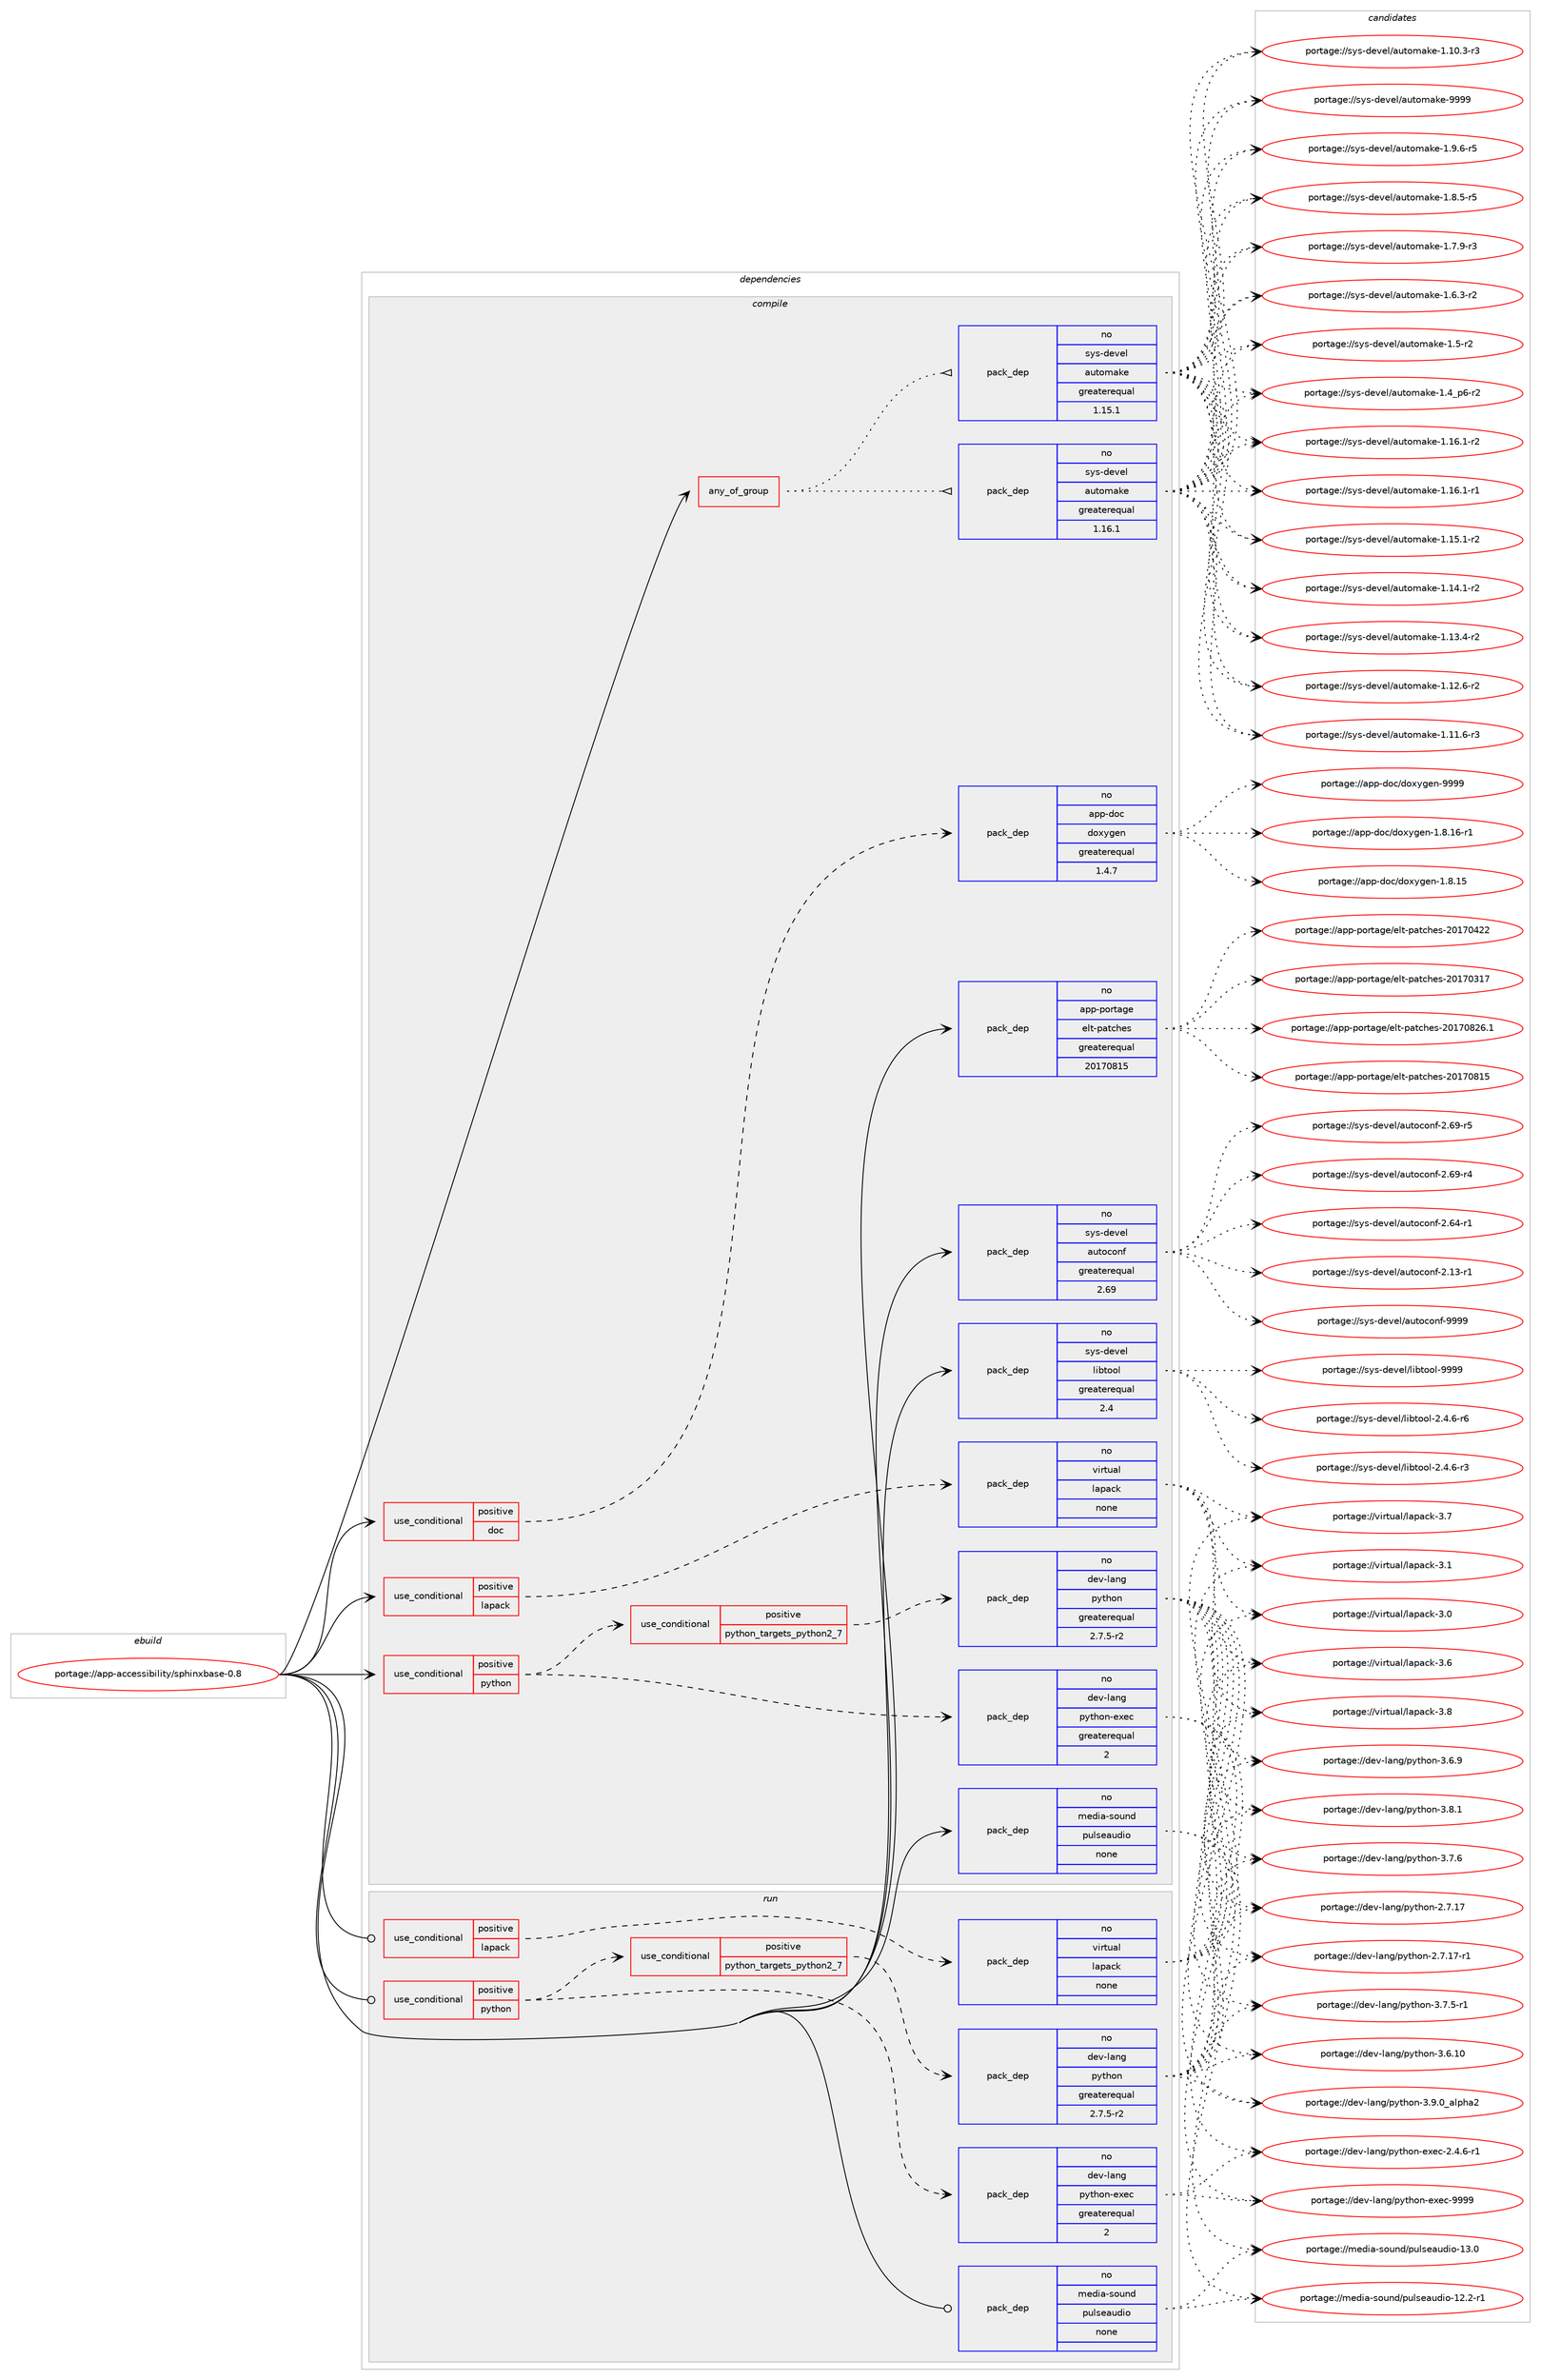 digraph prolog {

# *************
# Graph options
# *************

newrank=true;
concentrate=true;
compound=true;
graph [rankdir=LR,fontname=Helvetica,fontsize=10,ranksep=1.5];#, ranksep=2.5, nodesep=0.2];
edge  [arrowhead=vee];
node  [fontname=Helvetica,fontsize=10];

# **********
# The ebuild
# **********

subgraph cluster_leftcol {
color=gray;
label=<<i>ebuild</i>>;
id [label="portage://app-accessibility/sphinxbase-0.8", color=red, width=4, href="../app-accessibility/sphinxbase-0.8.svg"];
}

# ****************
# The dependencies
# ****************

subgraph cluster_midcol {
color=gray;
label=<<i>dependencies</i>>;
subgraph cluster_compile {
fillcolor="#eeeeee";
style=filled;
label=<<i>compile</i>>;
subgraph any8493 {
dependency658542 [label=<<TABLE BORDER="0" CELLBORDER="1" CELLSPACING="0" CELLPADDING="4"><TR><TD CELLPADDING="10">any_of_group</TD></TR></TABLE>>, shape=none, color=red];subgraph pack494042 {
dependency658543 [label=<<TABLE BORDER="0" CELLBORDER="1" CELLSPACING="0" CELLPADDING="4" WIDTH="220"><TR><TD ROWSPAN="6" CELLPADDING="30">pack_dep</TD></TR><TR><TD WIDTH="110">no</TD></TR><TR><TD>sys-devel</TD></TR><TR><TD>automake</TD></TR><TR><TD>greaterequal</TD></TR><TR><TD>1.16.1</TD></TR></TABLE>>, shape=none, color=blue];
}
dependency658542:e -> dependency658543:w [weight=20,style="dotted",arrowhead="oinv"];
subgraph pack494043 {
dependency658544 [label=<<TABLE BORDER="0" CELLBORDER="1" CELLSPACING="0" CELLPADDING="4" WIDTH="220"><TR><TD ROWSPAN="6" CELLPADDING="30">pack_dep</TD></TR><TR><TD WIDTH="110">no</TD></TR><TR><TD>sys-devel</TD></TR><TR><TD>automake</TD></TR><TR><TD>greaterequal</TD></TR><TR><TD>1.15.1</TD></TR></TABLE>>, shape=none, color=blue];
}
dependency658542:e -> dependency658544:w [weight=20,style="dotted",arrowhead="oinv"];
}
id:e -> dependency658542:w [weight=20,style="solid",arrowhead="vee"];
subgraph cond155711 {
dependency658545 [label=<<TABLE BORDER="0" CELLBORDER="1" CELLSPACING="0" CELLPADDING="4"><TR><TD ROWSPAN="3" CELLPADDING="10">use_conditional</TD></TR><TR><TD>positive</TD></TR><TR><TD>doc</TD></TR></TABLE>>, shape=none, color=red];
subgraph pack494044 {
dependency658546 [label=<<TABLE BORDER="0" CELLBORDER="1" CELLSPACING="0" CELLPADDING="4" WIDTH="220"><TR><TD ROWSPAN="6" CELLPADDING="30">pack_dep</TD></TR><TR><TD WIDTH="110">no</TD></TR><TR><TD>app-doc</TD></TR><TR><TD>doxygen</TD></TR><TR><TD>greaterequal</TD></TR><TR><TD>1.4.7</TD></TR></TABLE>>, shape=none, color=blue];
}
dependency658545:e -> dependency658546:w [weight=20,style="dashed",arrowhead="vee"];
}
id:e -> dependency658545:w [weight=20,style="solid",arrowhead="vee"];
subgraph cond155712 {
dependency658547 [label=<<TABLE BORDER="0" CELLBORDER="1" CELLSPACING="0" CELLPADDING="4"><TR><TD ROWSPAN="3" CELLPADDING="10">use_conditional</TD></TR><TR><TD>positive</TD></TR><TR><TD>lapack</TD></TR></TABLE>>, shape=none, color=red];
subgraph pack494045 {
dependency658548 [label=<<TABLE BORDER="0" CELLBORDER="1" CELLSPACING="0" CELLPADDING="4" WIDTH="220"><TR><TD ROWSPAN="6" CELLPADDING="30">pack_dep</TD></TR><TR><TD WIDTH="110">no</TD></TR><TR><TD>virtual</TD></TR><TR><TD>lapack</TD></TR><TR><TD>none</TD></TR><TR><TD></TD></TR></TABLE>>, shape=none, color=blue];
}
dependency658547:e -> dependency658548:w [weight=20,style="dashed",arrowhead="vee"];
}
id:e -> dependency658547:w [weight=20,style="solid",arrowhead="vee"];
subgraph cond155713 {
dependency658549 [label=<<TABLE BORDER="0" CELLBORDER="1" CELLSPACING="0" CELLPADDING="4"><TR><TD ROWSPAN="3" CELLPADDING="10">use_conditional</TD></TR><TR><TD>positive</TD></TR><TR><TD>python</TD></TR></TABLE>>, shape=none, color=red];
subgraph cond155714 {
dependency658550 [label=<<TABLE BORDER="0" CELLBORDER="1" CELLSPACING="0" CELLPADDING="4"><TR><TD ROWSPAN="3" CELLPADDING="10">use_conditional</TD></TR><TR><TD>positive</TD></TR><TR><TD>python_targets_python2_7</TD></TR></TABLE>>, shape=none, color=red];
subgraph pack494046 {
dependency658551 [label=<<TABLE BORDER="0" CELLBORDER="1" CELLSPACING="0" CELLPADDING="4" WIDTH="220"><TR><TD ROWSPAN="6" CELLPADDING="30">pack_dep</TD></TR><TR><TD WIDTH="110">no</TD></TR><TR><TD>dev-lang</TD></TR><TR><TD>python</TD></TR><TR><TD>greaterequal</TD></TR><TR><TD>2.7.5-r2</TD></TR></TABLE>>, shape=none, color=blue];
}
dependency658550:e -> dependency658551:w [weight=20,style="dashed",arrowhead="vee"];
}
dependency658549:e -> dependency658550:w [weight=20,style="dashed",arrowhead="vee"];
subgraph pack494047 {
dependency658552 [label=<<TABLE BORDER="0" CELLBORDER="1" CELLSPACING="0" CELLPADDING="4" WIDTH="220"><TR><TD ROWSPAN="6" CELLPADDING="30">pack_dep</TD></TR><TR><TD WIDTH="110">no</TD></TR><TR><TD>dev-lang</TD></TR><TR><TD>python-exec</TD></TR><TR><TD>greaterequal</TD></TR><TR><TD>2</TD></TR></TABLE>>, shape=none, color=blue];
}
dependency658549:e -> dependency658552:w [weight=20,style="dashed",arrowhead="vee"];
}
id:e -> dependency658549:w [weight=20,style="solid",arrowhead="vee"];
subgraph pack494048 {
dependency658553 [label=<<TABLE BORDER="0" CELLBORDER="1" CELLSPACING="0" CELLPADDING="4" WIDTH="220"><TR><TD ROWSPAN="6" CELLPADDING="30">pack_dep</TD></TR><TR><TD WIDTH="110">no</TD></TR><TR><TD>app-portage</TD></TR><TR><TD>elt-patches</TD></TR><TR><TD>greaterequal</TD></TR><TR><TD>20170815</TD></TR></TABLE>>, shape=none, color=blue];
}
id:e -> dependency658553:w [weight=20,style="solid",arrowhead="vee"];
subgraph pack494049 {
dependency658554 [label=<<TABLE BORDER="0" CELLBORDER="1" CELLSPACING="0" CELLPADDING="4" WIDTH="220"><TR><TD ROWSPAN="6" CELLPADDING="30">pack_dep</TD></TR><TR><TD WIDTH="110">no</TD></TR><TR><TD>media-sound</TD></TR><TR><TD>pulseaudio</TD></TR><TR><TD>none</TD></TR><TR><TD></TD></TR></TABLE>>, shape=none, color=blue];
}
id:e -> dependency658554:w [weight=20,style="solid",arrowhead="vee"];
subgraph pack494050 {
dependency658555 [label=<<TABLE BORDER="0" CELLBORDER="1" CELLSPACING="0" CELLPADDING="4" WIDTH="220"><TR><TD ROWSPAN="6" CELLPADDING="30">pack_dep</TD></TR><TR><TD WIDTH="110">no</TD></TR><TR><TD>sys-devel</TD></TR><TR><TD>autoconf</TD></TR><TR><TD>greaterequal</TD></TR><TR><TD>2.69</TD></TR></TABLE>>, shape=none, color=blue];
}
id:e -> dependency658555:w [weight=20,style="solid",arrowhead="vee"];
subgraph pack494051 {
dependency658556 [label=<<TABLE BORDER="0" CELLBORDER="1" CELLSPACING="0" CELLPADDING="4" WIDTH="220"><TR><TD ROWSPAN="6" CELLPADDING="30">pack_dep</TD></TR><TR><TD WIDTH="110">no</TD></TR><TR><TD>sys-devel</TD></TR><TR><TD>libtool</TD></TR><TR><TD>greaterequal</TD></TR><TR><TD>2.4</TD></TR></TABLE>>, shape=none, color=blue];
}
id:e -> dependency658556:w [weight=20,style="solid",arrowhead="vee"];
}
subgraph cluster_compileandrun {
fillcolor="#eeeeee";
style=filled;
label=<<i>compile and run</i>>;
}
subgraph cluster_run {
fillcolor="#eeeeee";
style=filled;
label=<<i>run</i>>;
subgraph cond155715 {
dependency658557 [label=<<TABLE BORDER="0" CELLBORDER="1" CELLSPACING="0" CELLPADDING="4"><TR><TD ROWSPAN="3" CELLPADDING="10">use_conditional</TD></TR><TR><TD>positive</TD></TR><TR><TD>lapack</TD></TR></TABLE>>, shape=none, color=red];
subgraph pack494052 {
dependency658558 [label=<<TABLE BORDER="0" CELLBORDER="1" CELLSPACING="0" CELLPADDING="4" WIDTH="220"><TR><TD ROWSPAN="6" CELLPADDING="30">pack_dep</TD></TR><TR><TD WIDTH="110">no</TD></TR><TR><TD>virtual</TD></TR><TR><TD>lapack</TD></TR><TR><TD>none</TD></TR><TR><TD></TD></TR></TABLE>>, shape=none, color=blue];
}
dependency658557:e -> dependency658558:w [weight=20,style="dashed",arrowhead="vee"];
}
id:e -> dependency658557:w [weight=20,style="solid",arrowhead="odot"];
subgraph cond155716 {
dependency658559 [label=<<TABLE BORDER="0" CELLBORDER="1" CELLSPACING="0" CELLPADDING="4"><TR><TD ROWSPAN="3" CELLPADDING="10">use_conditional</TD></TR><TR><TD>positive</TD></TR><TR><TD>python</TD></TR></TABLE>>, shape=none, color=red];
subgraph cond155717 {
dependency658560 [label=<<TABLE BORDER="0" CELLBORDER="1" CELLSPACING="0" CELLPADDING="4"><TR><TD ROWSPAN="3" CELLPADDING="10">use_conditional</TD></TR><TR><TD>positive</TD></TR><TR><TD>python_targets_python2_7</TD></TR></TABLE>>, shape=none, color=red];
subgraph pack494053 {
dependency658561 [label=<<TABLE BORDER="0" CELLBORDER="1" CELLSPACING="0" CELLPADDING="4" WIDTH="220"><TR><TD ROWSPAN="6" CELLPADDING="30">pack_dep</TD></TR><TR><TD WIDTH="110">no</TD></TR><TR><TD>dev-lang</TD></TR><TR><TD>python</TD></TR><TR><TD>greaterequal</TD></TR><TR><TD>2.7.5-r2</TD></TR></TABLE>>, shape=none, color=blue];
}
dependency658560:e -> dependency658561:w [weight=20,style="dashed",arrowhead="vee"];
}
dependency658559:e -> dependency658560:w [weight=20,style="dashed",arrowhead="vee"];
subgraph pack494054 {
dependency658562 [label=<<TABLE BORDER="0" CELLBORDER="1" CELLSPACING="0" CELLPADDING="4" WIDTH="220"><TR><TD ROWSPAN="6" CELLPADDING="30">pack_dep</TD></TR><TR><TD WIDTH="110">no</TD></TR><TR><TD>dev-lang</TD></TR><TR><TD>python-exec</TD></TR><TR><TD>greaterequal</TD></TR><TR><TD>2</TD></TR></TABLE>>, shape=none, color=blue];
}
dependency658559:e -> dependency658562:w [weight=20,style="dashed",arrowhead="vee"];
}
id:e -> dependency658559:w [weight=20,style="solid",arrowhead="odot"];
subgraph pack494055 {
dependency658563 [label=<<TABLE BORDER="0" CELLBORDER="1" CELLSPACING="0" CELLPADDING="4" WIDTH="220"><TR><TD ROWSPAN="6" CELLPADDING="30">pack_dep</TD></TR><TR><TD WIDTH="110">no</TD></TR><TR><TD>media-sound</TD></TR><TR><TD>pulseaudio</TD></TR><TR><TD>none</TD></TR><TR><TD></TD></TR></TABLE>>, shape=none, color=blue];
}
id:e -> dependency658563:w [weight=20,style="solid",arrowhead="odot"];
}
}

# **************
# The candidates
# **************

subgraph cluster_choices {
rank=same;
color=gray;
label=<<i>candidates</i>>;

subgraph choice494042 {
color=black;
nodesep=1;
choice115121115451001011181011084797117116111109971071014557575757 [label="portage://sys-devel/automake-9999", color=red, width=4,href="../sys-devel/automake-9999.svg"];
choice115121115451001011181011084797117116111109971071014549465746544511453 [label="portage://sys-devel/automake-1.9.6-r5", color=red, width=4,href="../sys-devel/automake-1.9.6-r5.svg"];
choice115121115451001011181011084797117116111109971071014549465646534511453 [label="portage://sys-devel/automake-1.8.5-r5", color=red, width=4,href="../sys-devel/automake-1.8.5-r5.svg"];
choice115121115451001011181011084797117116111109971071014549465546574511451 [label="portage://sys-devel/automake-1.7.9-r3", color=red, width=4,href="../sys-devel/automake-1.7.9-r3.svg"];
choice115121115451001011181011084797117116111109971071014549465446514511450 [label="portage://sys-devel/automake-1.6.3-r2", color=red, width=4,href="../sys-devel/automake-1.6.3-r2.svg"];
choice11512111545100101118101108479711711611110997107101454946534511450 [label="portage://sys-devel/automake-1.5-r2", color=red, width=4,href="../sys-devel/automake-1.5-r2.svg"];
choice115121115451001011181011084797117116111109971071014549465295112544511450 [label="portage://sys-devel/automake-1.4_p6-r2", color=red, width=4,href="../sys-devel/automake-1.4_p6-r2.svg"];
choice11512111545100101118101108479711711611110997107101454946495446494511450 [label="portage://sys-devel/automake-1.16.1-r2", color=red, width=4,href="../sys-devel/automake-1.16.1-r2.svg"];
choice11512111545100101118101108479711711611110997107101454946495446494511449 [label="portage://sys-devel/automake-1.16.1-r1", color=red, width=4,href="../sys-devel/automake-1.16.1-r1.svg"];
choice11512111545100101118101108479711711611110997107101454946495346494511450 [label="portage://sys-devel/automake-1.15.1-r2", color=red, width=4,href="../sys-devel/automake-1.15.1-r2.svg"];
choice11512111545100101118101108479711711611110997107101454946495246494511450 [label="portage://sys-devel/automake-1.14.1-r2", color=red, width=4,href="../sys-devel/automake-1.14.1-r2.svg"];
choice11512111545100101118101108479711711611110997107101454946495146524511450 [label="portage://sys-devel/automake-1.13.4-r2", color=red, width=4,href="../sys-devel/automake-1.13.4-r2.svg"];
choice11512111545100101118101108479711711611110997107101454946495046544511450 [label="portage://sys-devel/automake-1.12.6-r2", color=red, width=4,href="../sys-devel/automake-1.12.6-r2.svg"];
choice11512111545100101118101108479711711611110997107101454946494946544511451 [label="portage://sys-devel/automake-1.11.6-r3", color=red, width=4,href="../sys-devel/automake-1.11.6-r3.svg"];
choice11512111545100101118101108479711711611110997107101454946494846514511451 [label="portage://sys-devel/automake-1.10.3-r3", color=red, width=4,href="../sys-devel/automake-1.10.3-r3.svg"];
dependency658543:e -> choice115121115451001011181011084797117116111109971071014557575757:w [style=dotted,weight="100"];
dependency658543:e -> choice115121115451001011181011084797117116111109971071014549465746544511453:w [style=dotted,weight="100"];
dependency658543:e -> choice115121115451001011181011084797117116111109971071014549465646534511453:w [style=dotted,weight="100"];
dependency658543:e -> choice115121115451001011181011084797117116111109971071014549465546574511451:w [style=dotted,weight="100"];
dependency658543:e -> choice115121115451001011181011084797117116111109971071014549465446514511450:w [style=dotted,weight="100"];
dependency658543:e -> choice11512111545100101118101108479711711611110997107101454946534511450:w [style=dotted,weight="100"];
dependency658543:e -> choice115121115451001011181011084797117116111109971071014549465295112544511450:w [style=dotted,weight="100"];
dependency658543:e -> choice11512111545100101118101108479711711611110997107101454946495446494511450:w [style=dotted,weight="100"];
dependency658543:e -> choice11512111545100101118101108479711711611110997107101454946495446494511449:w [style=dotted,weight="100"];
dependency658543:e -> choice11512111545100101118101108479711711611110997107101454946495346494511450:w [style=dotted,weight="100"];
dependency658543:e -> choice11512111545100101118101108479711711611110997107101454946495246494511450:w [style=dotted,weight="100"];
dependency658543:e -> choice11512111545100101118101108479711711611110997107101454946495146524511450:w [style=dotted,weight="100"];
dependency658543:e -> choice11512111545100101118101108479711711611110997107101454946495046544511450:w [style=dotted,weight="100"];
dependency658543:e -> choice11512111545100101118101108479711711611110997107101454946494946544511451:w [style=dotted,weight="100"];
dependency658543:e -> choice11512111545100101118101108479711711611110997107101454946494846514511451:w [style=dotted,weight="100"];
}
subgraph choice494043 {
color=black;
nodesep=1;
choice115121115451001011181011084797117116111109971071014557575757 [label="portage://sys-devel/automake-9999", color=red, width=4,href="../sys-devel/automake-9999.svg"];
choice115121115451001011181011084797117116111109971071014549465746544511453 [label="portage://sys-devel/automake-1.9.6-r5", color=red, width=4,href="../sys-devel/automake-1.9.6-r5.svg"];
choice115121115451001011181011084797117116111109971071014549465646534511453 [label="portage://sys-devel/automake-1.8.5-r5", color=red, width=4,href="../sys-devel/automake-1.8.5-r5.svg"];
choice115121115451001011181011084797117116111109971071014549465546574511451 [label="portage://sys-devel/automake-1.7.9-r3", color=red, width=4,href="../sys-devel/automake-1.7.9-r3.svg"];
choice115121115451001011181011084797117116111109971071014549465446514511450 [label="portage://sys-devel/automake-1.6.3-r2", color=red, width=4,href="../sys-devel/automake-1.6.3-r2.svg"];
choice11512111545100101118101108479711711611110997107101454946534511450 [label="portage://sys-devel/automake-1.5-r2", color=red, width=4,href="../sys-devel/automake-1.5-r2.svg"];
choice115121115451001011181011084797117116111109971071014549465295112544511450 [label="portage://sys-devel/automake-1.4_p6-r2", color=red, width=4,href="../sys-devel/automake-1.4_p6-r2.svg"];
choice11512111545100101118101108479711711611110997107101454946495446494511450 [label="portage://sys-devel/automake-1.16.1-r2", color=red, width=4,href="../sys-devel/automake-1.16.1-r2.svg"];
choice11512111545100101118101108479711711611110997107101454946495446494511449 [label="portage://sys-devel/automake-1.16.1-r1", color=red, width=4,href="../sys-devel/automake-1.16.1-r1.svg"];
choice11512111545100101118101108479711711611110997107101454946495346494511450 [label="portage://sys-devel/automake-1.15.1-r2", color=red, width=4,href="../sys-devel/automake-1.15.1-r2.svg"];
choice11512111545100101118101108479711711611110997107101454946495246494511450 [label="portage://sys-devel/automake-1.14.1-r2", color=red, width=4,href="../sys-devel/automake-1.14.1-r2.svg"];
choice11512111545100101118101108479711711611110997107101454946495146524511450 [label="portage://sys-devel/automake-1.13.4-r2", color=red, width=4,href="../sys-devel/automake-1.13.4-r2.svg"];
choice11512111545100101118101108479711711611110997107101454946495046544511450 [label="portage://sys-devel/automake-1.12.6-r2", color=red, width=4,href="../sys-devel/automake-1.12.6-r2.svg"];
choice11512111545100101118101108479711711611110997107101454946494946544511451 [label="portage://sys-devel/automake-1.11.6-r3", color=red, width=4,href="../sys-devel/automake-1.11.6-r3.svg"];
choice11512111545100101118101108479711711611110997107101454946494846514511451 [label="portage://sys-devel/automake-1.10.3-r3", color=red, width=4,href="../sys-devel/automake-1.10.3-r3.svg"];
dependency658544:e -> choice115121115451001011181011084797117116111109971071014557575757:w [style=dotted,weight="100"];
dependency658544:e -> choice115121115451001011181011084797117116111109971071014549465746544511453:w [style=dotted,weight="100"];
dependency658544:e -> choice115121115451001011181011084797117116111109971071014549465646534511453:w [style=dotted,weight="100"];
dependency658544:e -> choice115121115451001011181011084797117116111109971071014549465546574511451:w [style=dotted,weight="100"];
dependency658544:e -> choice115121115451001011181011084797117116111109971071014549465446514511450:w [style=dotted,weight="100"];
dependency658544:e -> choice11512111545100101118101108479711711611110997107101454946534511450:w [style=dotted,weight="100"];
dependency658544:e -> choice115121115451001011181011084797117116111109971071014549465295112544511450:w [style=dotted,weight="100"];
dependency658544:e -> choice11512111545100101118101108479711711611110997107101454946495446494511450:w [style=dotted,weight="100"];
dependency658544:e -> choice11512111545100101118101108479711711611110997107101454946495446494511449:w [style=dotted,weight="100"];
dependency658544:e -> choice11512111545100101118101108479711711611110997107101454946495346494511450:w [style=dotted,weight="100"];
dependency658544:e -> choice11512111545100101118101108479711711611110997107101454946495246494511450:w [style=dotted,weight="100"];
dependency658544:e -> choice11512111545100101118101108479711711611110997107101454946495146524511450:w [style=dotted,weight="100"];
dependency658544:e -> choice11512111545100101118101108479711711611110997107101454946495046544511450:w [style=dotted,weight="100"];
dependency658544:e -> choice11512111545100101118101108479711711611110997107101454946494946544511451:w [style=dotted,weight="100"];
dependency658544:e -> choice11512111545100101118101108479711711611110997107101454946494846514511451:w [style=dotted,weight="100"];
}
subgraph choice494044 {
color=black;
nodesep=1;
choice971121124510011199471001111201211031011104557575757 [label="portage://app-doc/doxygen-9999", color=red, width=4,href="../app-doc/doxygen-9999.svg"];
choice97112112451001119947100111120121103101110454946564649544511449 [label="portage://app-doc/doxygen-1.8.16-r1", color=red, width=4,href="../app-doc/doxygen-1.8.16-r1.svg"];
choice9711211245100111994710011112012110310111045494656464953 [label="portage://app-doc/doxygen-1.8.15", color=red, width=4,href="../app-doc/doxygen-1.8.15.svg"];
dependency658546:e -> choice971121124510011199471001111201211031011104557575757:w [style=dotted,weight="100"];
dependency658546:e -> choice97112112451001119947100111120121103101110454946564649544511449:w [style=dotted,weight="100"];
dependency658546:e -> choice9711211245100111994710011112012110310111045494656464953:w [style=dotted,weight="100"];
}
subgraph choice494045 {
color=black;
nodesep=1;
choice118105114116117971084710897112979910745514656 [label="portage://virtual/lapack-3.8", color=red, width=4,href="../virtual/lapack-3.8.svg"];
choice118105114116117971084710897112979910745514655 [label="portage://virtual/lapack-3.7", color=red, width=4,href="../virtual/lapack-3.7.svg"];
choice118105114116117971084710897112979910745514654 [label="portage://virtual/lapack-3.6", color=red, width=4,href="../virtual/lapack-3.6.svg"];
choice118105114116117971084710897112979910745514649 [label="portage://virtual/lapack-3.1", color=red, width=4,href="../virtual/lapack-3.1.svg"];
choice118105114116117971084710897112979910745514648 [label="portage://virtual/lapack-3.0", color=red, width=4,href="../virtual/lapack-3.0.svg"];
dependency658548:e -> choice118105114116117971084710897112979910745514656:w [style=dotted,weight="100"];
dependency658548:e -> choice118105114116117971084710897112979910745514655:w [style=dotted,weight="100"];
dependency658548:e -> choice118105114116117971084710897112979910745514654:w [style=dotted,weight="100"];
dependency658548:e -> choice118105114116117971084710897112979910745514649:w [style=dotted,weight="100"];
dependency658548:e -> choice118105114116117971084710897112979910745514648:w [style=dotted,weight="100"];
}
subgraph choice494046 {
color=black;
nodesep=1;
choice10010111845108971101034711212111610411111045514657464895971081121049750 [label="portage://dev-lang/python-3.9.0_alpha2", color=red, width=4,href="../dev-lang/python-3.9.0_alpha2.svg"];
choice100101118451089711010347112121116104111110455146564649 [label="portage://dev-lang/python-3.8.1", color=red, width=4,href="../dev-lang/python-3.8.1.svg"];
choice100101118451089711010347112121116104111110455146554654 [label="portage://dev-lang/python-3.7.6", color=red, width=4,href="../dev-lang/python-3.7.6.svg"];
choice1001011184510897110103471121211161041111104551465546534511449 [label="portage://dev-lang/python-3.7.5-r1", color=red, width=4,href="../dev-lang/python-3.7.5-r1.svg"];
choice100101118451089711010347112121116104111110455146544657 [label="portage://dev-lang/python-3.6.9", color=red, width=4,href="../dev-lang/python-3.6.9.svg"];
choice10010111845108971101034711212111610411111045514654464948 [label="portage://dev-lang/python-3.6.10", color=red, width=4,href="../dev-lang/python-3.6.10.svg"];
choice100101118451089711010347112121116104111110455046554649554511449 [label="portage://dev-lang/python-2.7.17-r1", color=red, width=4,href="../dev-lang/python-2.7.17-r1.svg"];
choice10010111845108971101034711212111610411111045504655464955 [label="portage://dev-lang/python-2.7.17", color=red, width=4,href="../dev-lang/python-2.7.17.svg"];
dependency658551:e -> choice10010111845108971101034711212111610411111045514657464895971081121049750:w [style=dotted,weight="100"];
dependency658551:e -> choice100101118451089711010347112121116104111110455146564649:w [style=dotted,weight="100"];
dependency658551:e -> choice100101118451089711010347112121116104111110455146554654:w [style=dotted,weight="100"];
dependency658551:e -> choice1001011184510897110103471121211161041111104551465546534511449:w [style=dotted,weight="100"];
dependency658551:e -> choice100101118451089711010347112121116104111110455146544657:w [style=dotted,weight="100"];
dependency658551:e -> choice10010111845108971101034711212111610411111045514654464948:w [style=dotted,weight="100"];
dependency658551:e -> choice100101118451089711010347112121116104111110455046554649554511449:w [style=dotted,weight="100"];
dependency658551:e -> choice10010111845108971101034711212111610411111045504655464955:w [style=dotted,weight="100"];
}
subgraph choice494047 {
color=black;
nodesep=1;
choice10010111845108971101034711212111610411111045101120101994557575757 [label="portage://dev-lang/python-exec-9999", color=red, width=4,href="../dev-lang/python-exec-9999.svg"];
choice10010111845108971101034711212111610411111045101120101994550465246544511449 [label="portage://dev-lang/python-exec-2.4.6-r1", color=red, width=4,href="../dev-lang/python-exec-2.4.6-r1.svg"];
dependency658552:e -> choice10010111845108971101034711212111610411111045101120101994557575757:w [style=dotted,weight="100"];
dependency658552:e -> choice10010111845108971101034711212111610411111045101120101994550465246544511449:w [style=dotted,weight="100"];
}
subgraph choice494048 {
color=black;
nodesep=1;
choice971121124511211111411697103101471011081164511297116991041011154550484955485650544649 [label="portage://app-portage/elt-patches-20170826.1", color=red, width=4,href="../app-portage/elt-patches-20170826.1.svg"];
choice97112112451121111141169710310147101108116451129711699104101115455048495548564953 [label="portage://app-portage/elt-patches-20170815", color=red, width=4,href="../app-portage/elt-patches-20170815.svg"];
choice97112112451121111141169710310147101108116451129711699104101115455048495548525050 [label="portage://app-portage/elt-patches-20170422", color=red, width=4,href="../app-portage/elt-patches-20170422.svg"];
choice97112112451121111141169710310147101108116451129711699104101115455048495548514955 [label="portage://app-portage/elt-patches-20170317", color=red, width=4,href="../app-portage/elt-patches-20170317.svg"];
dependency658553:e -> choice971121124511211111411697103101471011081164511297116991041011154550484955485650544649:w [style=dotted,weight="100"];
dependency658553:e -> choice97112112451121111141169710310147101108116451129711699104101115455048495548564953:w [style=dotted,weight="100"];
dependency658553:e -> choice97112112451121111141169710310147101108116451129711699104101115455048495548525050:w [style=dotted,weight="100"];
dependency658553:e -> choice97112112451121111141169710310147101108116451129711699104101115455048495548514955:w [style=dotted,weight="100"];
}
subgraph choice494049 {
color=black;
nodesep=1;
choice109101100105974511511111711010047112117108115101971171001051114549514648 [label="portage://media-sound/pulseaudio-13.0", color=red, width=4,href="../media-sound/pulseaudio-13.0.svg"];
choice1091011001059745115111117110100471121171081151019711710010511145495046504511449 [label="portage://media-sound/pulseaudio-12.2-r1", color=red, width=4,href="../media-sound/pulseaudio-12.2-r1.svg"];
dependency658554:e -> choice109101100105974511511111711010047112117108115101971171001051114549514648:w [style=dotted,weight="100"];
dependency658554:e -> choice1091011001059745115111117110100471121171081151019711710010511145495046504511449:w [style=dotted,weight="100"];
}
subgraph choice494050 {
color=black;
nodesep=1;
choice115121115451001011181011084797117116111991111101024557575757 [label="portage://sys-devel/autoconf-9999", color=red, width=4,href="../sys-devel/autoconf-9999.svg"];
choice1151211154510010111810110847971171161119911111010245504654574511453 [label="portage://sys-devel/autoconf-2.69-r5", color=red, width=4,href="../sys-devel/autoconf-2.69-r5.svg"];
choice1151211154510010111810110847971171161119911111010245504654574511452 [label="portage://sys-devel/autoconf-2.69-r4", color=red, width=4,href="../sys-devel/autoconf-2.69-r4.svg"];
choice1151211154510010111810110847971171161119911111010245504654524511449 [label="portage://sys-devel/autoconf-2.64-r1", color=red, width=4,href="../sys-devel/autoconf-2.64-r1.svg"];
choice1151211154510010111810110847971171161119911111010245504649514511449 [label="portage://sys-devel/autoconf-2.13-r1", color=red, width=4,href="../sys-devel/autoconf-2.13-r1.svg"];
dependency658555:e -> choice115121115451001011181011084797117116111991111101024557575757:w [style=dotted,weight="100"];
dependency658555:e -> choice1151211154510010111810110847971171161119911111010245504654574511453:w [style=dotted,weight="100"];
dependency658555:e -> choice1151211154510010111810110847971171161119911111010245504654574511452:w [style=dotted,weight="100"];
dependency658555:e -> choice1151211154510010111810110847971171161119911111010245504654524511449:w [style=dotted,weight="100"];
dependency658555:e -> choice1151211154510010111810110847971171161119911111010245504649514511449:w [style=dotted,weight="100"];
}
subgraph choice494051 {
color=black;
nodesep=1;
choice1151211154510010111810110847108105981161111111084557575757 [label="portage://sys-devel/libtool-9999", color=red, width=4,href="../sys-devel/libtool-9999.svg"];
choice1151211154510010111810110847108105981161111111084550465246544511454 [label="portage://sys-devel/libtool-2.4.6-r6", color=red, width=4,href="../sys-devel/libtool-2.4.6-r6.svg"];
choice1151211154510010111810110847108105981161111111084550465246544511451 [label="portage://sys-devel/libtool-2.4.6-r3", color=red, width=4,href="../sys-devel/libtool-2.4.6-r3.svg"];
dependency658556:e -> choice1151211154510010111810110847108105981161111111084557575757:w [style=dotted,weight="100"];
dependency658556:e -> choice1151211154510010111810110847108105981161111111084550465246544511454:w [style=dotted,weight="100"];
dependency658556:e -> choice1151211154510010111810110847108105981161111111084550465246544511451:w [style=dotted,weight="100"];
}
subgraph choice494052 {
color=black;
nodesep=1;
choice118105114116117971084710897112979910745514656 [label="portage://virtual/lapack-3.8", color=red, width=4,href="../virtual/lapack-3.8.svg"];
choice118105114116117971084710897112979910745514655 [label="portage://virtual/lapack-3.7", color=red, width=4,href="../virtual/lapack-3.7.svg"];
choice118105114116117971084710897112979910745514654 [label="portage://virtual/lapack-3.6", color=red, width=4,href="../virtual/lapack-3.6.svg"];
choice118105114116117971084710897112979910745514649 [label="portage://virtual/lapack-3.1", color=red, width=4,href="../virtual/lapack-3.1.svg"];
choice118105114116117971084710897112979910745514648 [label="portage://virtual/lapack-3.0", color=red, width=4,href="../virtual/lapack-3.0.svg"];
dependency658558:e -> choice118105114116117971084710897112979910745514656:w [style=dotted,weight="100"];
dependency658558:e -> choice118105114116117971084710897112979910745514655:w [style=dotted,weight="100"];
dependency658558:e -> choice118105114116117971084710897112979910745514654:w [style=dotted,weight="100"];
dependency658558:e -> choice118105114116117971084710897112979910745514649:w [style=dotted,weight="100"];
dependency658558:e -> choice118105114116117971084710897112979910745514648:w [style=dotted,weight="100"];
}
subgraph choice494053 {
color=black;
nodesep=1;
choice10010111845108971101034711212111610411111045514657464895971081121049750 [label="portage://dev-lang/python-3.9.0_alpha2", color=red, width=4,href="../dev-lang/python-3.9.0_alpha2.svg"];
choice100101118451089711010347112121116104111110455146564649 [label="portage://dev-lang/python-3.8.1", color=red, width=4,href="../dev-lang/python-3.8.1.svg"];
choice100101118451089711010347112121116104111110455146554654 [label="portage://dev-lang/python-3.7.6", color=red, width=4,href="../dev-lang/python-3.7.6.svg"];
choice1001011184510897110103471121211161041111104551465546534511449 [label="portage://dev-lang/python-3.7.5-r1", color=red, width=4,href="../dev-lang/python-3.7.5-r1.svg"];
choice100101118451089711010347112121116104111110455146544657 [label="portage://dev-lang/python-3.6.9", color=red, width=4,href="../dev-lang/python-3.6.9.svg"];
choice10010111845108971101034711212111610411111045514654464948 [label="portage://dev-lang/python-3.6.10", color=red, width=4,href="../dev-lang/python-3.6.10.svg"];
choice100101118451089711010347112121116104111110455046554649554511449 [label="portage://dev-lang/python-2.7.17-r1", color=red, width=4,href="../dev-lang/python-2.7.17-r1.svg"];
choice10010111845108971101034711212111610411111045504655464955 [label="portage://dev-lang/python-2.7.17", color=red, width=4,href="../dev-lang/python-2.7.17.svg"];
dependency658561:e -> choice10010111845108971101034711212111610411111045514657464895971081121049750:w [style=dotted,weight="100"];
dependency658561:e -> choice100101118451089711010347112121116104111110455146564649:w [style=dotted,weight="100"];
dependency658561:e -> choice100101118451089711010347112121116104111110455146554654:w [style=dotted,weight="100"];
dependency658561:e -> choice1001011184510897110103471121211161041111104551465546534511449:w [style=dotted,weight="100"];
dependency658561:e -> choice100101118451089711010347112121116104111110455146544657:w [style=dotted,weight="100"];
dependency658561:e -> choice10010111845108971101034711212111610411111045514654464948:w [style=dotted,weight="100"];
dependency658561:e -> choice100101118451089711010347112121116104111110455046554649554511449:w [style=dotted,weight="100"];
dependency658561:e -> choice10010111845108971101034711212111610411111045504655464955:w [style=dotted,weight="100"];
}
subgraph choice494054 {
color=black;
nodesep=1;
choice10010111845108971101034711212111610411111045101120101994557575757 [label="portage://dev-lang/python-exec-9999", color=red, width=4,href="../dev-lang/python-exec-9999.svg"];
choice10010111845108971101034711212111610411111045101120101994550465246544511449 [label="portage://dev-lang/python-exec-2.4.6-r1", color=red, width=4,href="../dev-lang/python-exec-2.4.6-r1.svg"];
dependency658562:e -> choice10010111845108971101034711212111610411111045101120101994557575757:w [style=dotted,weight="100"];
dependency658562:e -> choice10010111845108971101034711212111610411111045101120101994550465246544511449:w [style=dotted,weight="100"];
}
subgraph choice494055 {
color=black;
nodesep=1;
choice109101100105974511511111711010047112117108115101971171001051114549514648 [label="portage://media-sound/pulseaudio-13.0", color=red, width=4,href="../media-sound/pulseaudio-13.0.svg"];
choice1091011001059745115111117110100471121171081151019711710010511145495046504511449 [label="portage://media-sound/pulseaudio-12.2-r1", color=red, width=4,href="../media-sound/pulseaudio-12.2-r1.svg"];
dependency658563:e -> choice109101100105974511511111711010047112117108115101971171001051114549514648:w [style=dotted,weight="100"];
dependency658563:e -> choice1091011001059745115111117110100471121171081151019711710010511145495046504511449:w [style=dotted,weight="100"];
}
}

}
